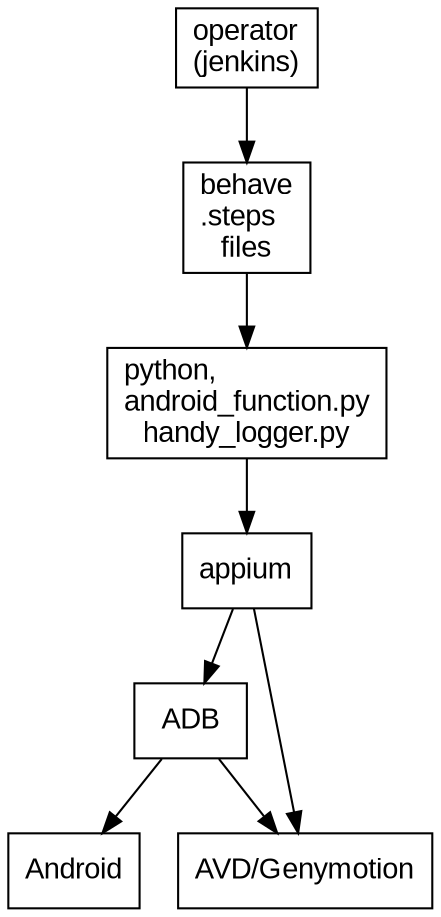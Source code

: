 digraph D {
  node [fontname="Arial", shape=box];

  operator [label="operator\l(jenkins)"]
  jenkins [label="behave\l.steps\lfiles"]
  python [label="python,\landroid_function.py\lhandy_logger.py"]
  appium [label="appium"]
  ADB [label="ADB"]
  Android [label="Android"]
  AVD [label="AVD/Genymotion"]

  operator -> jenkins
  jenkins -> python
  python -> appium
  appium -> ADB
  ADB -> Android
  ADB -> AVD
  appium -> AVD
}
